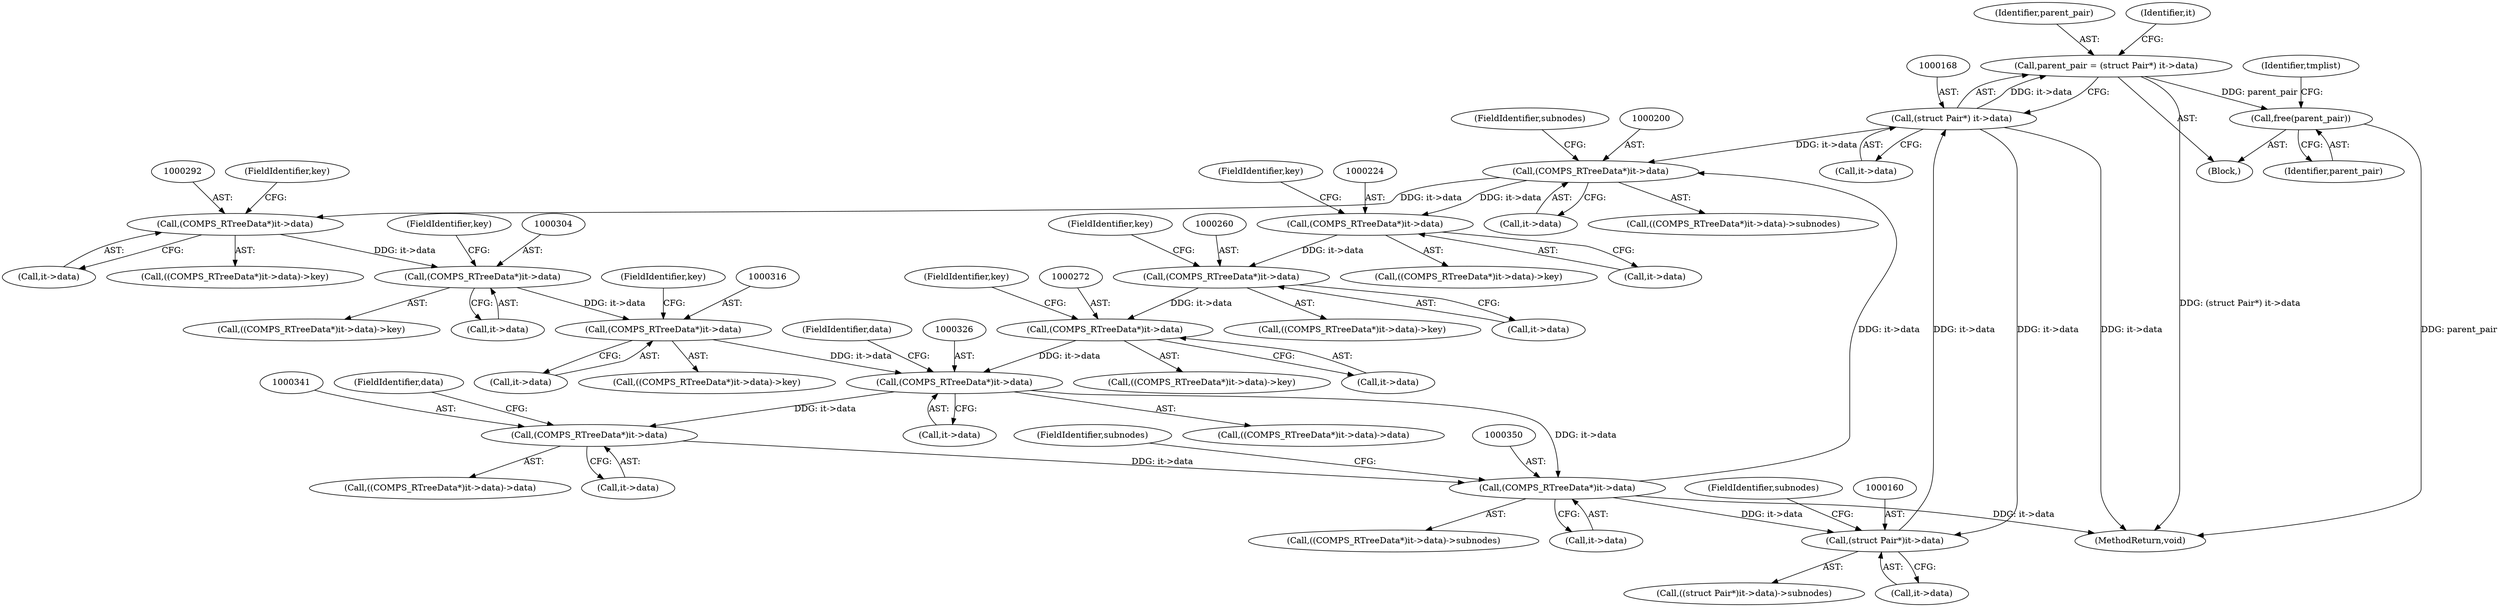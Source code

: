 digraph "0_libcomps_e3a5d056633677959ad924a51758876d415e7046_2@API" {
"1000373" [label="(Call,free(parent_pair))"];
"1000165" [label="(Call,parent_pair = (struct Pair*) it->data)"];
"1000167" [label="(Call,(struct Pair*) it->data)"];
"1000159" [label="(Call,(struct Pair*)it->data)"];
"1000349" [label="(Call,(COMPS_RTreeData*)it->data)"];
"1000340" [label="(Call,(COMPS_RTreeData*)it->data)"];
"1000325" [label="(Call,(COMPS_RTreeData*)it->data)"];
"1000271" [label="(Call,(COMPS_RTreeData*)it->data)"];
"1000259" [label="(Call,(COMPS_RTreeData*)it->data)"];
"1000223" [label="(Call,(COMPS_RTreeData*)it->data)"];
"1000199" [label="(Call,(COMPS_RTreeData*)it->data)"];
"1000315" [label="(Call,(COMPS_RTreeData*)it->data)"];
"1000303" [label="(Call,(COMPS_RTreeData*)it->data)"];
"1000291" [label="(Call,(COMPS_RTreeData*)it->data)"];
"1000345" [label="(FieldIdentifier,data)"];
"1000223" [label="(Call,(COMPS_RTreeData*)it->data)"];
"1000204" [label="(FieldIdentifier,subnodes)"];
"1000349" [label="(Call,(COMPS_RTreeData*)it->data)"];
"1000342" [label="(Call,it->data)"];
"1000340" [label="(Call,(COMPS_RTreeData*)it->data)"];
"1000330" [label="(FieldIdentifier,data)"];
"1000354" [label="(FieldIdentifier,subnodes)"];
"1000228" [label="(FieldIdentifier,key)"];
"1000276" [label="(FieldIdentifier,key)"];
"1000225" [label="(Call,it->data)"];
"1000158" [label="(Call,((struct Pair*)it->data)->subnodes)"];
"1000305" [label="(Call,it->data)"];
"1000317" [label="(Call,it->data)"];
"1000373" [label="(Call,free(parent_pair))"];
"1000290" [label="(Call,((COMPS_RTreeData*)it->data)->key)"];
"1000296" [label="(FieldIdentifier,key)"];
"1000145" [label="(Block,)"];
"1000270" [label="(Call,((COMPS_RTreeData*)it->data)->key)"];
"1000201" [label="(Call,it->data)"];
"1000291" [label="(Call,(COMPS_RTreeData*)it->data)"];
"1000164" [label="(FieldIdentifier,subnodes)"];
"1000324" [label="(Call,((COMPS_RTreeData*)it->data)->data)"];
"1000303" [label="(Call,(COMPS_RTreeData*)it->data)"];
"1000314" [label="(Call,((COMPS_RTreeData*)it->data)->key)"];
"1000351" [label="(Call,it->data)"];
"1000169" [label="(Call,it->data)"];
"1000325" [label="(Call,(COMPS_RTreeData*)it->data)"];
"1000271" [label="(Call,(COMPS_RTreeData*)it->data)"];
"1000378" [label="(MethodReturn,void)"];
"1000259" [label="(Call,(COMPS_RTreeData*)it->data)"];
"1000198" [label="(Call,((COMPS_RTreeData*)it->data)->subnodes)"];
"1000161" [label="(Call,it->data)"];
"1000308" [label="(FieldIdentifier,key)"];
"1000199" [label="(Call,(COMPS_RTreeData*)it->data)"];
"1000261" [label="(Call,it->data)"];
"1000273" [label="(Call,it->data)"];
"1000315" [label="(Call,(COMPS_RTreeData*)it->data)"];
"1000159" [label="(Call,(struct Pair*)it->data)"];
"1000142" [label="(Identifier,tmplist)"];
"1000264" [label="(FieldIdentifier,key)"];
"1000374" [label="(Identifier,parent_pair)"];
"1000320" [label="(FieldIdentifier,key)"];
"1000166" [label="(Identifier,parent_pair)"];
"1000302" [label="(Call,((COMPS_RTreeData*)it->data)->key)"];
"1000348" [label="(Call,((COMPS_RTreeData*)it->data)->subnodes)"];
"1000165" [label="(Call,parent_pair = (struct Pair*) it->data)"];
"1000339" [label="(Call,((COMPS_RTreeData*)it->data)->data)"];
"1000173" [label="(Identifier,it)"];
"1000327" [label="(Call,it->data)"];
"1000293" [label="(Call,it->data)"];
"1000167" [label="(Call,(struct Pair*) it->data)"];
"1000222" [label="(Call,((COMPS_RTreeData*)it->data)->key)"];
"1000258" [label="(Call,((COMPS_RTreeData*)it->data)->key)"];
"1000373" -> "1000145"  [label="AST: "];
"1000373" -> "1000374"  [label="CFG: "];
"1000374" -> "1000373"  [label="AST: "];
"1000142" -> "1000373"  [label="CFG: "];
"1000373" -> "1000378"  [label="DDG: parent_pair"];
"1000165" -> "1000373"  [label="DDG: parent_pair"];
"1000165" -> "1000145"  [label="AST: "];
"1000165" -> "1000167"  [label="CFG: "];
"1000166" -> "1000165"  [label="AST: "];
"1000167" -> "1000165"  [label="AST: "];
"1000173" -> "1000165"  [label="CFG: "];
"1000165" -> "1000378"  [label="DDG: (struct Pair*) it->data"];
"1000167" -> "1000165"  [label="DDG: it->data"];
"1000167" -> "1000169"  [label="CFG: "];
"1000168" -> "1000167"  [label="AST: "];
"1000169" -> "1000167"  [label="AST: "];
"1000167" -> "1000378"  [label="DDG: it->data"];
"1000167" -> "1000159"  [label="DDG: it->data"];
"1000159" -> "1000167"  [label="DDG: it->data"];
"1000167" -> "1000199"  [label="DDG: it->data"];
"1000159" -> "1000158"  [label="AST: "];
"1000159" -> "1000161"  [label="CFG: "];
"1000160" -> "1000159"  [label="AST: "];
"1000161" -> "1000159"  [label="AST: "];
"1000164" -> "1000159"  [label="CFG: "];
"1000349" -> "1000159"  [label="DDG: it->data"];
"1000349" -> "1000348"  [label="AST: "];
"1000349" -> "1000351"  [label="CFG: "];
"1000350" -> "1000349"  [label="AST: "];
"1000351" -> "1000349"  [label="AST: "];
"1000354" -> "1000349"  [label="CFG: "];
"1000349" -> "1000378"  [label="DDG: it->data"];
"1000349" -> "1000199"  [label="DDG: it->data"];
"1000340" -> "1000349"  [label="DDG: it->data"];
"1000325" -> "1000349"  [label="DDG: it->data"];
"1000340" -> "1000339"  [label="AST: "];
"1000340" -> "1000342"  [label="CFG: "];
"1000341" -> "1000340"  [label="AST: "];
"1000342" -> "1000340"  [label="AST: "];
"1000345" -> "1000340"  [label="CFG: "];
"1000325" -> "1000340"  [label="DDG: it->data"];
"1000325" -> "1000324"  [label="AST: "];
"1000325" -> "1000327"  [label="CFG: "];
"1000326" -> "1000325"  [label="AST: "];
"1000327" -> "1000325"  [label="AST: "];
"1000330" -> "1000325"  [label="CFG: "];
"1000271" -> "1000325"  [label="DDG: it->data"];
"1000315" -> "1000325"  [label="DDG: it->data"];
"1000271" -> "1000270"  [label="AST: "];
"1000271" -> "1000273"  [label="CFG: "];
"1000272" -> "1000271"  [label="AST: "];
"1000273" -> "1000271"  [label="AST: "];
"1000276" -> "1000271"  [label="CFG: "];
"1000259" -> "1000271"  [label="DDG: it->data"];
"1000259" -> "1000258"  [label="AST: "];
"1000259" -> "1000261"  [label="CFG: "];
"1000260" -> "1000259"  [label="AST: "];
"1000261" -> "1000259"  [label="AST: "];
"1000264" -> "1000259"  [label="CFG: "];
"1000223" -> "1000259"  [label="DDG: it->data"];
"1000223" -> "1000222"  [label="AST: "];
"1000223" -> "1000225"  [label="CFG: "];
"1000224" -> "1000223"  [label="AST: "];
"1000225" -> "1000223"  [label="AST: "];
"1000228" -> "1000223"  [label="CFG: "];
"1000199" -> "1000223"  [label="DDG: it->data"];
"1000199" -> "1000198"  [label="AST: "];
"1000199" -> "1000201"  [label="CFG: "];
"1000200" -> "1000199"  [label="AST: "];
"1000201" -> "1000199"  [label="AST: "];
"1000204" -> "1000199"  [label="CFG: "];
"1000199" -> "1000291"  [label="DDG: it->data"];
"1000315" -> "1000314"  [label="AST: "];
"1000315" -> "1000317"  [label="CFG: "];
"1000316" -> "1000315"  [label="AST: "];
"1000317" -> "1000315"  [label="AST: "];
"1000320" -> "1000315"  [label="CFG: "];
"1000303" -> "1000315"  [label="DDG: it->data"];
"1000303" -> "1000302"  [label="AST: "];
"1000303" -> "1000305"  [label="CFG: "];
"1000304" -> "1000303"  [label="AST: "];
"1000305" -> "1000303"  [label="AST: "];
"1000308" -> "1000303"  [label="CFG: "];
"1000291" -> "1000303"  [label="DDG: it->data"];
"1000291" -> "1000290"  [label="AST: "];
"1000291" -> "1000293"  [label="CFG: "];
"1000292" -> "1000291"  [label="AST: "];
"1000293" -> "1000291"  [label="AST: "];
"1000296" -> "1000291"  [label="CFG: "];
}
